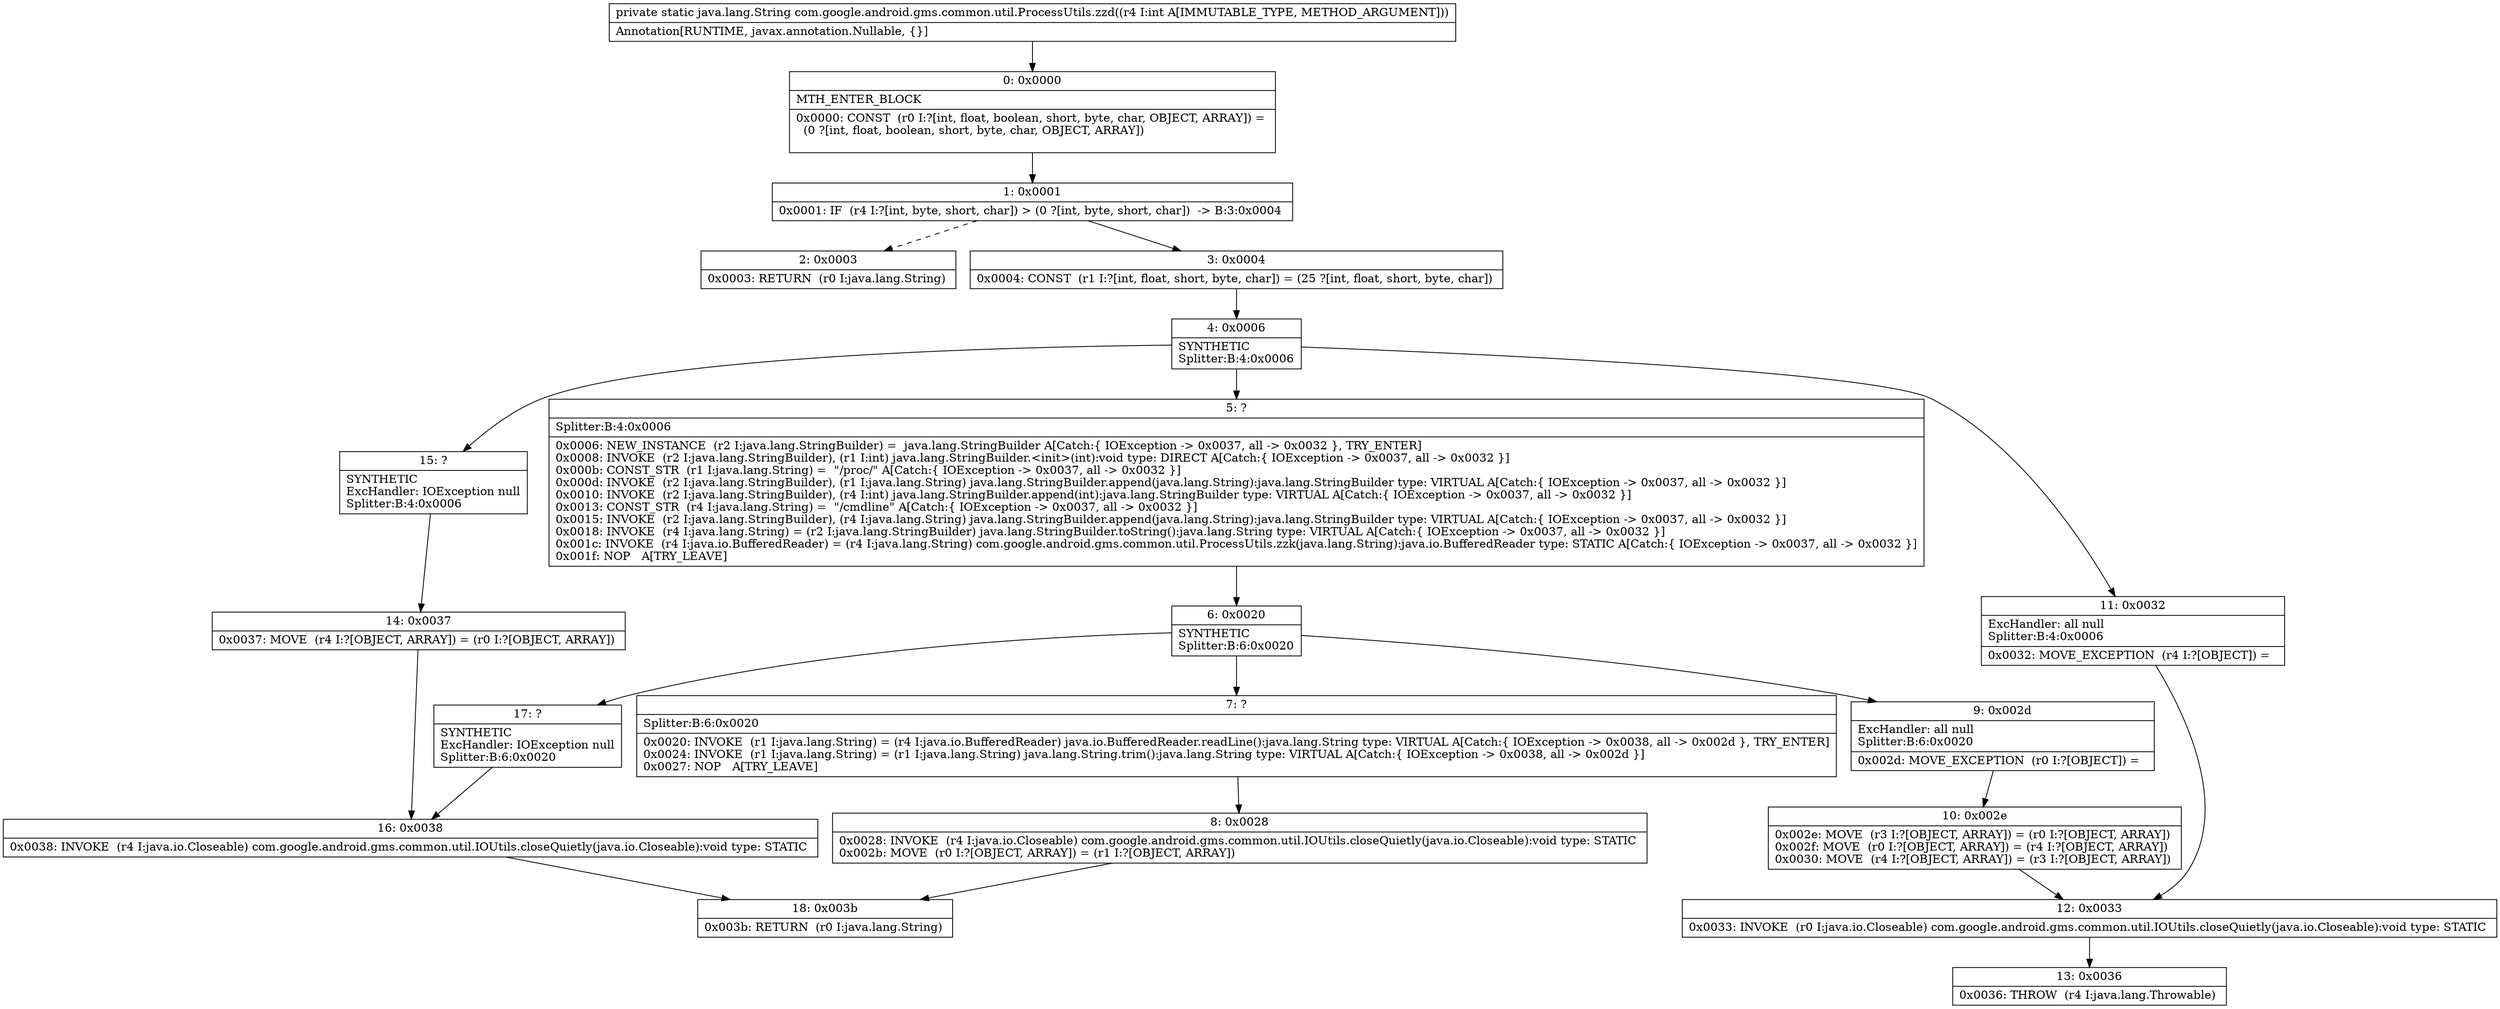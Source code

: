digraph "CFG forcom.google.android.gms.common.util.ProcessUtils.zzd(I)Ljava\/lang\/String;" {
Node_0 [shape=record,label="{0\:\ 0x0000|MTH_ENTER_BLOCK\l|0x0000: CONST  (r0 I:?[int, float, boolean, short, byte, char, OBJECT, ARRAY]) = \l  (0 ?[int, float, boolean, short, byte, char, OBJECT, ARRAY])\l \l}"];
Node_1 [shape=record,label="{1\:\ 0x0001|0x0001: IF  (r4 I:?[int, byte, short, char]) \> (0 ?[int, byte, short, char])  \-\> B:3:0x0004 \l}"];
Node_2 [shape=record,label="{2\:\ 0x0003|0x0003: RETURN  (r0 I:java.lang.String) \l}"];
Node_3 [shape=record,label="{3\:\ 0x0004|0x0004: CONST  (r1 I:?[int, float, short, byte, char]) = (25 ?[int, float, short, byte, char]) \l}"];
Node_4 [shape=record,label="{4\:\ 0x0006|SYNTHETIC\lSplitter:B:4:0x0006\l}"];
Node_5 [shape=record,label="{5\:\ ?|Splitter:B:4:0x0006\l|0x0006: NEW_INSTANCE  (r2 I:java.lang.StringBuilder) =  java.lang.StringBuilder A[Catch:\{ IOException \-\> 0x0037, all \-\> 0x0032 \}, TRY_ENTER]\l0x0008: INVOKE  (r2 I:java.lang.StringBuilder), (r1 I:int) java.lang.StringBuilder.\<init\>(int):void type: DIRECT A[Catch:\{ IOException \-\> 0x0037, all \-\> 0x0032 \}]\l0x000b: CONST_STR  (r1 I:java.lang.String) =  \"\/proc\/\" A[Catch:\{ IOException \-\> 0x0037, all \-\> 0x0032 \}]\l0x000d: INVOKE  (r2 I:java.lang.StringBuilder), (r1 I:java.lang.String) java.lang.StringBuilder.append(java.lang.String):java.lang.StringBuilder type: VIRTUAL A[Catch:\{ IOException \-\> 0x0037, all \-\> 0x0032 \}]\l0x0010: INVOKE  (r2 I:java.lang.StringBuilder), (r4 I:int) java.lang.StringBuilder.append(int):java.lang.StringBuilder type: VIRTUAL A[Catch:\{ IOException \-\> 0x0037, all \-\> 0x0032 \}]\l0x0013: CONST_STR  (r4 I:java.lang.String) =  \"\/cmdline\" A[Catch:\{ IOException \-\> 0x0037, all \-\> 0x0032 \}]\l0x0015: INVOKE  (r2 I:java.lang.StringBuilder), (r4 I:java.lang.String) java.lang.StringBuilder.append(java.lang.String):java.lang.StringBuilder type: VIRTUAL A[Catch:\{ IOException \-\> 0x0037, all \-\> 0x0032 \}]\l0x0018: INVOKE  (r4 I:java.lang.String) = (r2 I:java.lang.StringBuilder) java.lang.StringBuilder.toString():java.lang.String type: VIRTUAL A[Catch:\{ IOException \-\> 0x0037, all \-\> 0x0032 \}]\l0x001c: INVOKE  (r4 I:java.io.BufferedReader) = (r4 I:java.lang.String) com.google.android.gms.common.util.ProcessUtils.zzk(java.lang.String):java.io.BufferedReader type: STATIC A[Catch:\{ IOException \-\> 0x0037, all \-\> 0x0032 \}]\l0x001f: NOP   A[TRY_LEAVE]\l}"];
Node_6 [shape=record,label="{6\:\ 0x0020|SYNTHETIC\lSplitter:B:6:0x0020\l}"];
Node_7 [shape=record,label="{7\:\ ?|Splitter:B:6:0x0020\l|0x0020: INVOKE  (r1 I:java.lang.String) = (r4 I:java.io.BufferedReader) java.io.BufferedReader.readLine():java.lang.String type: VIRTUAL A[Catch:\{ IOException \-\> 0x0038, all \-\> 0x002d \}, TRY_ENTER]\l0x0024: INVOKE  (r1 I:java.lang.String) = (r1 I:java.lang.String) java.lang.String.trim():java.lang.String type: VIRTUAL A[Catch:\{ IOException \-\> 0x0038, all \-\> 0x002d \}]\l0x0027: NOP   A[TRY_LEAVE]\l}"];
Node_8 [shape=record,label="{8\:\ 0x0028|0x0028: INVOKE  (r4 I:java.io.Closeable) com.google.android.gms.common.util.IOUtils.closeQuietly(java.io.Closeable):void type: STATIC \l0x002b: MOVE  (r0 I:?[OBJECT, ARRAY]) = (r1 I:?[OBJECT, ARRAY]) \l}"];
Node_9 [shape=record,label="{9\:\ 0x002d|ExcHandler: all null\lSplitter:B:6:0x0020\l|0x002d: MOVE_EXCEPTION  (r0 I:?[OBJECT]) =  \l}"];
Node_10 [shape=record,label="{10\:\ 0x002e|0x002e: MOVE  (r3 I:?[OBJECT, ARRAY]) = (r0 I:?[OBJECT, ARRAY]) \l0x002f: MOVE  (r0 I:?[OBJECT, ARRAY]) = (r4 I:?[OBJECT, ARRAY]) \l0x0030: MOVE  (r4 I:?[OBJECT, ARRAY]) = (r3 I:?[OBJECT, ARRAY]) \l}"];
Node_11 [shape=record,label="{11\:\ 0x0032|ExcHandler: all null\lSplitter:B:4:0x0006\l|0x0032: MOVE_EXCEPTION  (r4 I:?[OBJECT]) =  \l}"];
Node_12 [shape=record,label="{12\:\ 0x0033|0x0033: INVOKE  (r0 I:java.io.Closeable) com.google.android.gms.common.util.IOUtils.closeQuietly(java.io.Closeable):void type: STATIC \l}"];
Node_13 [shape=record,label="{13\:\ 0x0036|0x0036: THROW  (r4 I:java.lang.Throwable) \l}"];
Node_14 [shape=record,label="{14\:\ 0x0037|0x0037: MOVE  (r4 I:?[OBJECT, ARRAY]) = (r0 I:?[OBJECT, ARRAY]) \l}"];
Node_15 [shape=record,label="{15\:\ ?|SYNTHETIC\lExcHandler: IOException null\lSplitter:B:4:0x0006\l}"];
Node_16 [shape=record,label="{16\:\ 0x0038|0x0038: INVOKE  (r4 I:java.io.Closeable) com.google.android.gms.common.util.IOUtils.closeQuietly(java.io.Closeable):void type: STATIC \l}"];
Node_17 [shape=record,label="{17\:\ ?|SYNTHETIC\lExcHandler: IOException null\lSplitter:B:6:0x0020\l}"];
Node_18 [shape=record,label="{18\:\ 0x003b|0x003b: RETURN  (r0 I:java.lang.String) \l}"];
MethodNode[shape=record,label="{private static java.lang.String com.google.android.gms.common.util.ProcessUtils.zzd((r4 I:int A[IMMUTABLE_TYPE, METHOD_ARGUMENT]))  | Annotation[RUNTIME, javax.annotation.Nullable, \{\}]\l}"];
MethodNode -> Node_0;
Node_0 -> Node_1;
Node_1 -> Node_2[style=dashed];
Node_1 -> Node_3;
Node_3 -> Node_4;
Node_4 -> Node_5;
Node_4 -> Node_15;
Node_4 -> Node_11;
Node_5 -> Node_6;
Node_6 -> Node_7;
Node_6 -> Node_17;
Node_6 -> Node_9;
Node_7 -> Node_8;
Node_8 -> Node_18;
Node_9 -> Node_10;
Node_10 -> Node_12;
Node_11 -> Node_12;
Node_12 -> Node_13;
Node_14 -> Node_16;
Node_15 -> Node_14;
Node_16 -> Node_18;
Node_17 -> Node_16;
}

